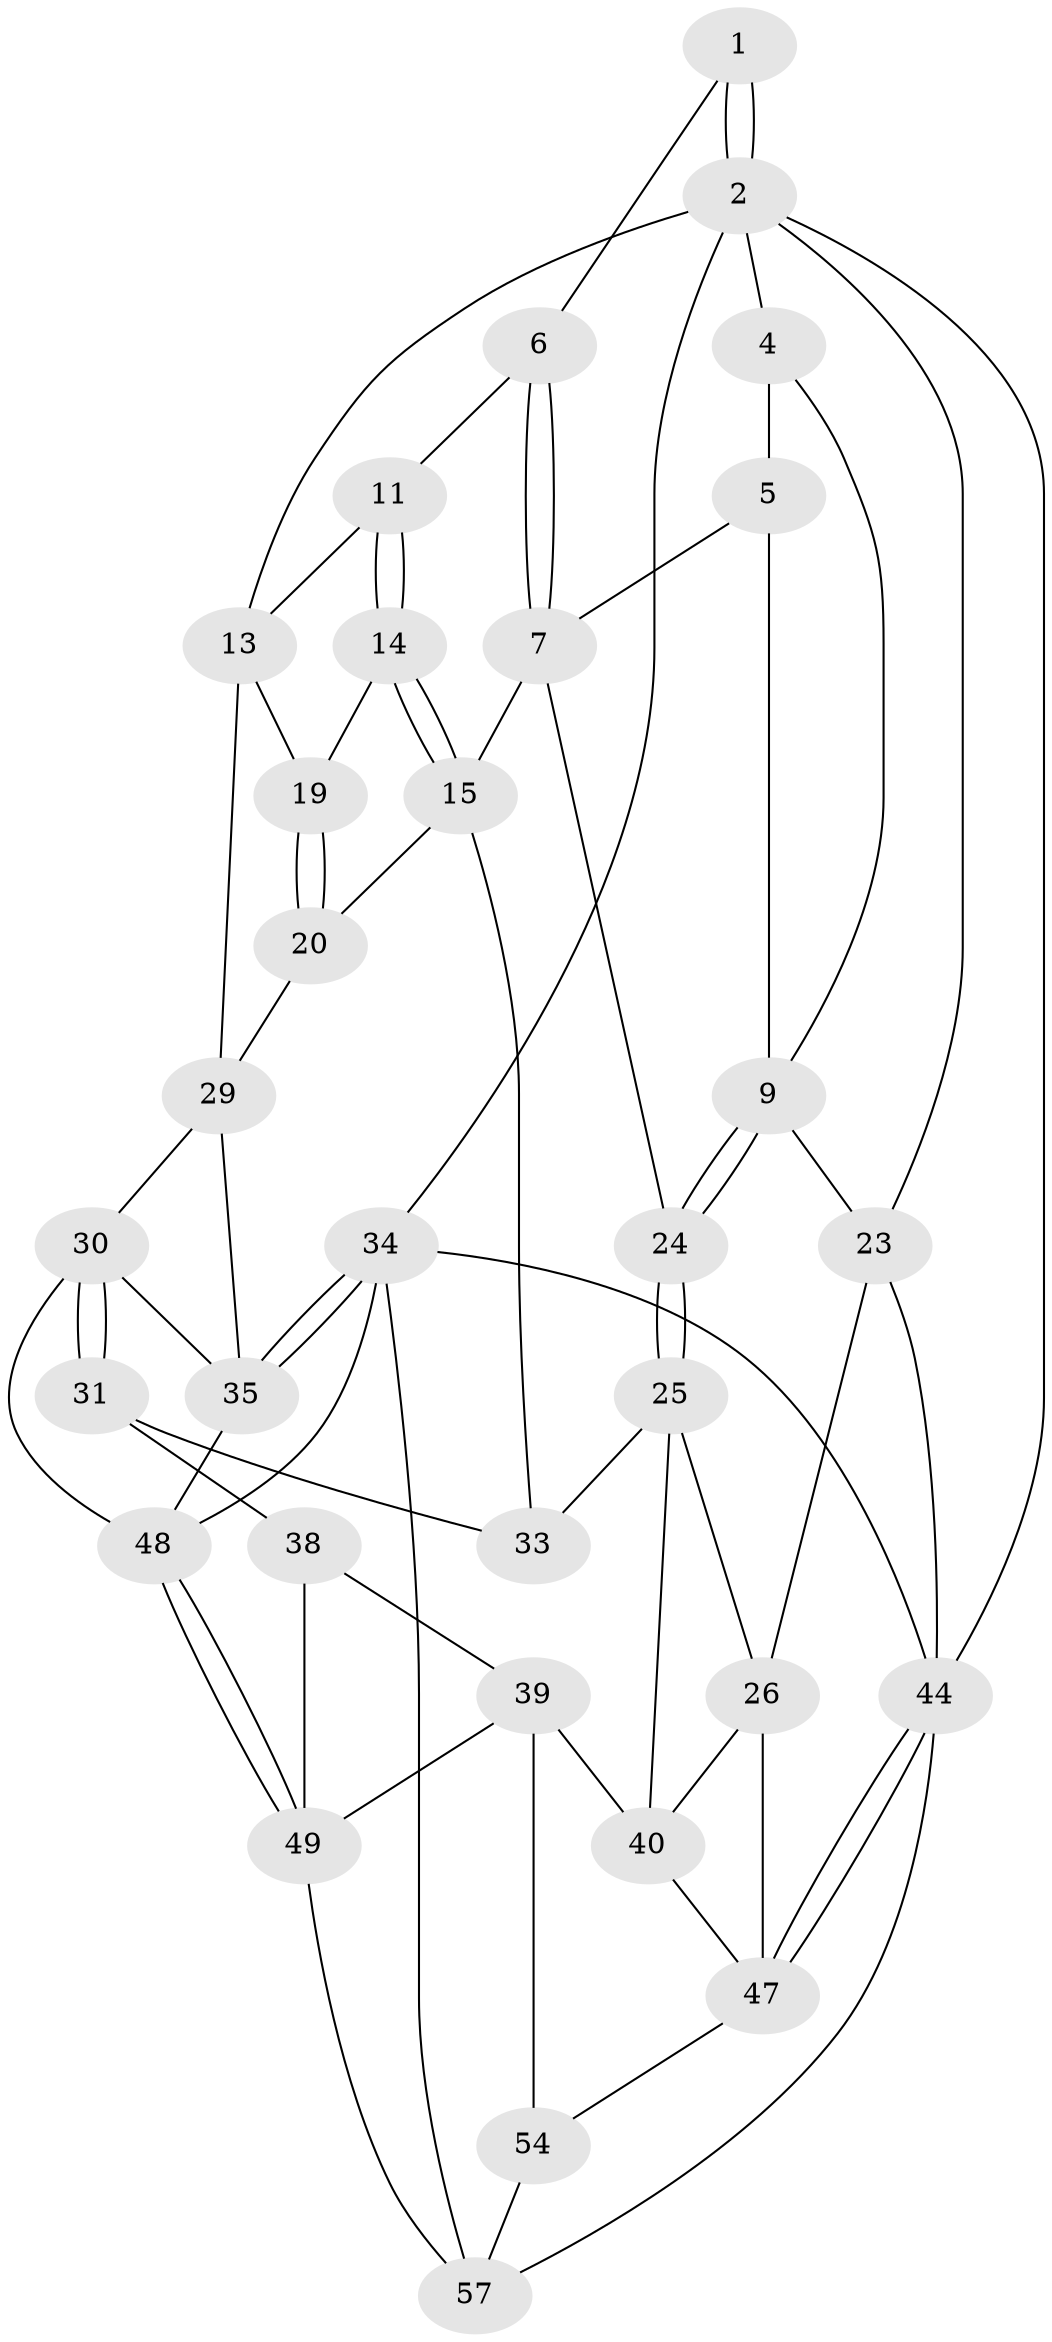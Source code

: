 // Generated by graph-tools (version 1.1) at 2025/52/02/27/25 19:52:37]
// undirected, 32 vertices, 70 edges
graph export_dot {
graph [start="1"]
  node [color=gray90,style=filled];
  1 [pos="+0.6077659251080358+0"];
  2 [pos="+1+0",super="+3"];
  4 [pos="+0.396766842673306+0"];
  5 [pos="+0.5926353590727518+0",super="+8"];
  6 [pos="+0.6947545058582009+0.08820057657502707"];
  7 [pos="+0.589311054383093+0.30300304854828575",super="+17"];
  9 [pos="+0.3465775021079061+0.13310797310247857",super="+10"];
  11 [pos="+0.7423141194149678+0.1265374560837874",super="+12"];
  13 [pos="+1+0",super="+21"];
  14 [pos="+0.7541129078441009+0.18008524044905405",super="+18"];
  15 [pos="+0.6571617598352341+0.33227192423129265",super="+16"];
  19 [pos="+0.8516889322154181+0.27016607569713896",super="+22"];
  20 [pos="+0.7209386821478004+0.33864281264532947",super="+28"];
  23 [pos="+0+0.24415696854679675",super="+27"];
  24 [pos="+0.29329456962888867+0.38665039455290084"];
  25 [pos="+0.23768228401986738+0.46057594555258036",super="+37"];
  26 [pos="+0.12322761960121555+0.4457774206136686",super="+46"];
  29 [pos="+0.8422205688507245+0.5184274142553816",super="+36"];
  30 [pos="+0.8275029431215765+0.5395172855038552",super="+43"];
  31 [pos="+0.717361264141576+0.5973939530052781",super="+32"];
  33 [pos="+0.599311762815142+0.4612759540213408"];
  34 [pos="+1+1",super="+56"];
  35 [pos="+1+0.7307893743397875",super="+42"];
  38 [pos="+0.4638286283370169+0.687545674843525",super="+50"];
  39 [pos="+0.4083303854165294+0.7001735366016317",super="+52"];
  40 [pos="+0.391672441552079+0.7005458507550435",super="+41"];
  44 [pos="+0+1",super="+45"];
  47 [pos="+0.03880450868850354+0.8798634813647481",super="+53"];
  48 [pos="+0.7940687506857753+0.8366170055466774",super="+55"];
  49 [pos="+0.7500124942571104+0.8421009568505047",super="+51"];
  54 [pos="+0.34918892286456504+0.8816687926785078"];
  57 [pos="+0.6428548860899012+1",super="+58"];
  1 -- 2;
  1 -- 2;
  1 -- 6;
  2 -- 13;
  2 -- 34;
  2 -- 4;
  2 -- 44;
  2 -- 23;
  4 -- 5;
  4 -- 9;
  5 -- 9;
  5 -- 7;
  6 -- 7;
  6 -- 7;
  6 -- 11;
  7 -- 24;
  7 -- 15;
  9 -- 24;
  9 -- 24;
  9 -- 23;
  11 -- 14 [weight=2];
  11 -- 14;
  11 -- 13;
  13 -- 29;
  13 -- 19;
  14 -- 15;
  14 -- 15;
  14 -- 19;
  15 -- 20;
  15 -- 33;
  19 -- 20 [weight=2];
  19 -- 20;
  20 -- 29;
  23 -- 26;
  23 -- 44;
  24 -- 25;
  24 -- 25;
  25 -- 26;
  25 -- 33;
  25 -- 40;
  26 -- 40;
  26 -- 47;
  29 -- 30;
  29 -- 35;
  30 -- 31;
  30 -- 31;
  30 -- 48;
  30 -- 35;
  31 -- 38 [weight=2];
  31 -- 33;
  34 -- 35;
  34 -- 35;
  34 -- 44;
  34 -- 57;
  34 -- 48;
  35 -- 48;
  38 -- 39;
  38 -- 49;
  39 -- 40;
  39 -- 49;
  39 -- 54;
  40 -- 47;
  44 -- 47;
  44 -- 47;
  44 -- 57;
  47 -- 54;
  48 -- 49;
  48 -- 49;
  49 -- 57;
  54 -- 57;
}
